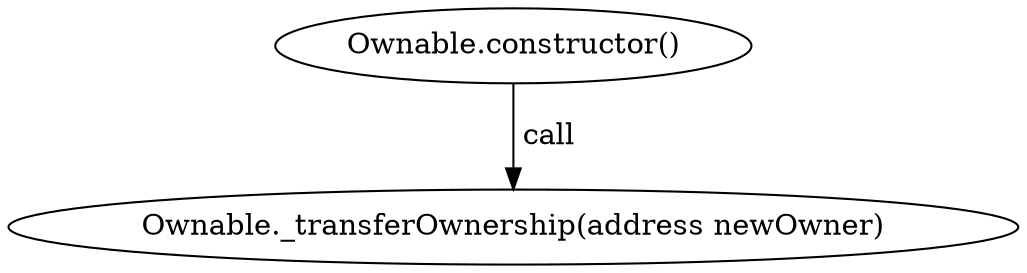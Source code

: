 digraph "" {
	graph [bb="0,0,410.3,124.8"];
	node [label="\N"];
	"Ownable.constructor()"	 [height=0.5,
		pos="205.15,106.8",
		width=2.7271];
	"Ownable._transferOwnership(address newOwner)"	 [height=0.5,
		pos="205.15,18",
		width=5.6986];
	"Ownable.constructor()" -> "Ownable._transferOwnership(address newOwner)" [key=call,
	label=" call",
	lp="217,62.4",
	pos="e,205.15,36.072 205.15,88.401 205.15,76.295 205.15,60.208 205.15,46.467"];
}
